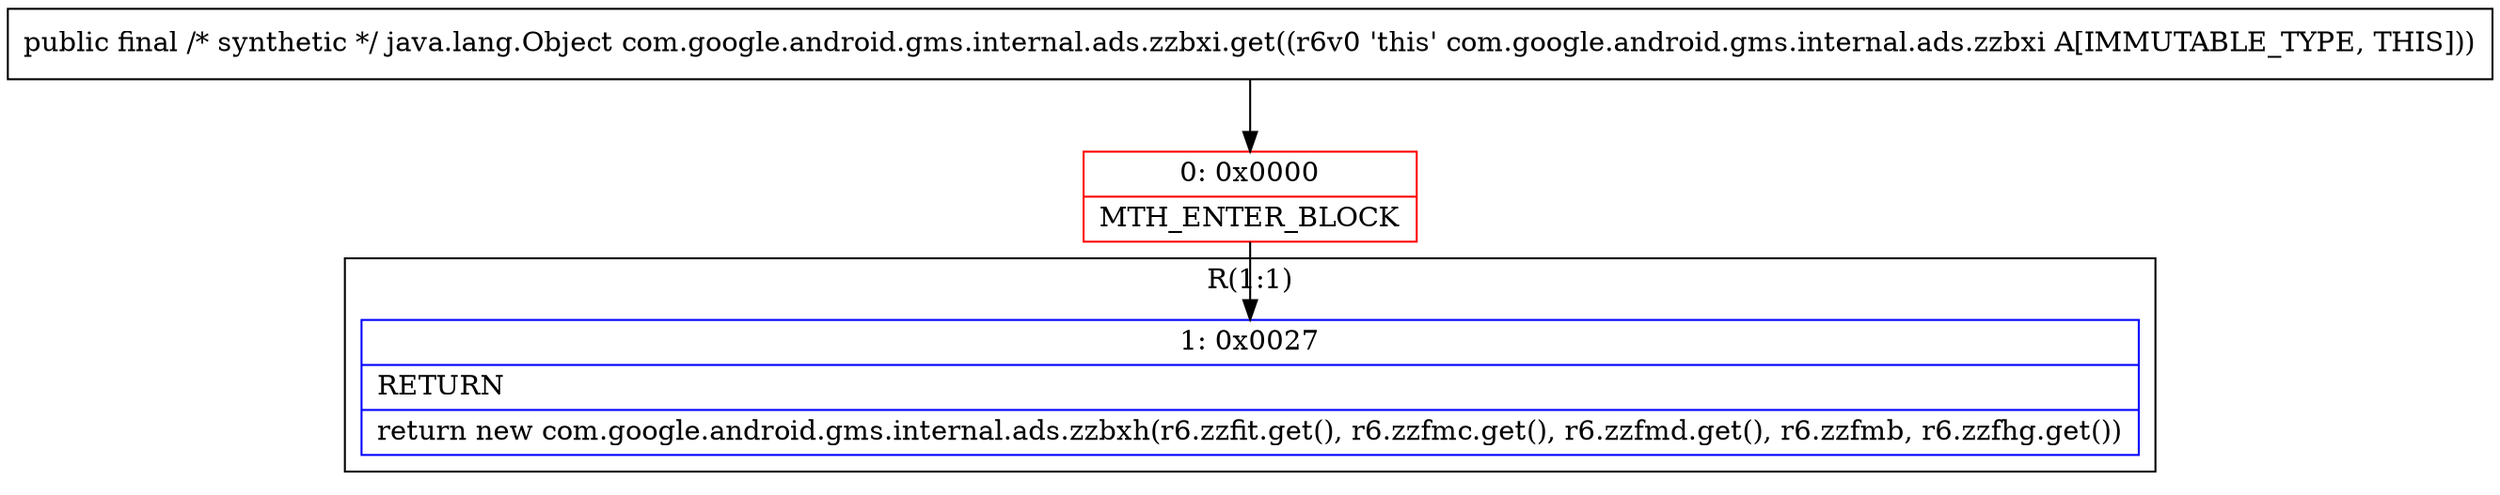 digraph "CFG forcom.google.android.gms.internal.ads.zzbxi.get()Ljava\/lang\/Object;" {
subgraph cluster_Region_384794362 {
label = "R(1:1)";
node [shape=record,color=blue];
Node_1 [shape=record,label="{1\:\ 0x0027|RETURN\l|return new com.google.android.gms.internal.ads.zzbxh(r6.zzfit.get(), r6.zzfmc.get(), r6.zzfmd.get(), r6.zzfmb, r6.zzfhg.get())\l}"];
}
Node_0 [shape=record,color=red,label="{0\:\ 0x0000|MTH_ENTER_BLOCK\l}"];
MethodNode[shape=record,label="{public final \/* synthetic *\/ java.lang.Object com.google.android.gms.internal.ads.zzbxi.get((r6v0 'this' com.google.android.gms.internal.ads.zzbxi A[IMMUTABLE_TYPE, THIS])) }"];
MethodNode -> Node_0;
Node_0 -> Node_1;
}

